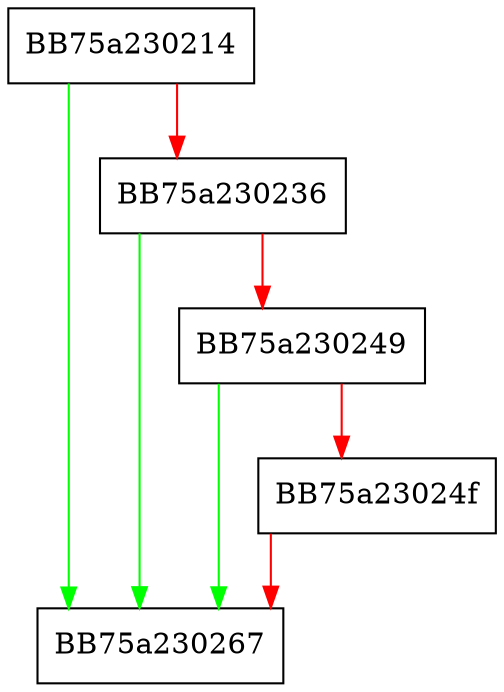 digraph LoadHardenedProcessInfo {
  node [shape="box"];
  graph [splines=ortho];
  BB75a230214 -> BB75a230267 [color="green"];
  BB75a230214 -> BB75a230236 [color="red"];
  BB75a230236 -> BB75a230267 [color="green"];
  BB75a230236 -> BB75a230249 [color="red"];
  BB75a230249 -> BB75a230267 [color="green"];
  BB75a230249 -> BB75a23024f [color="red"];
  BB75a23024f -> BB75a230267 [color="red"];
}